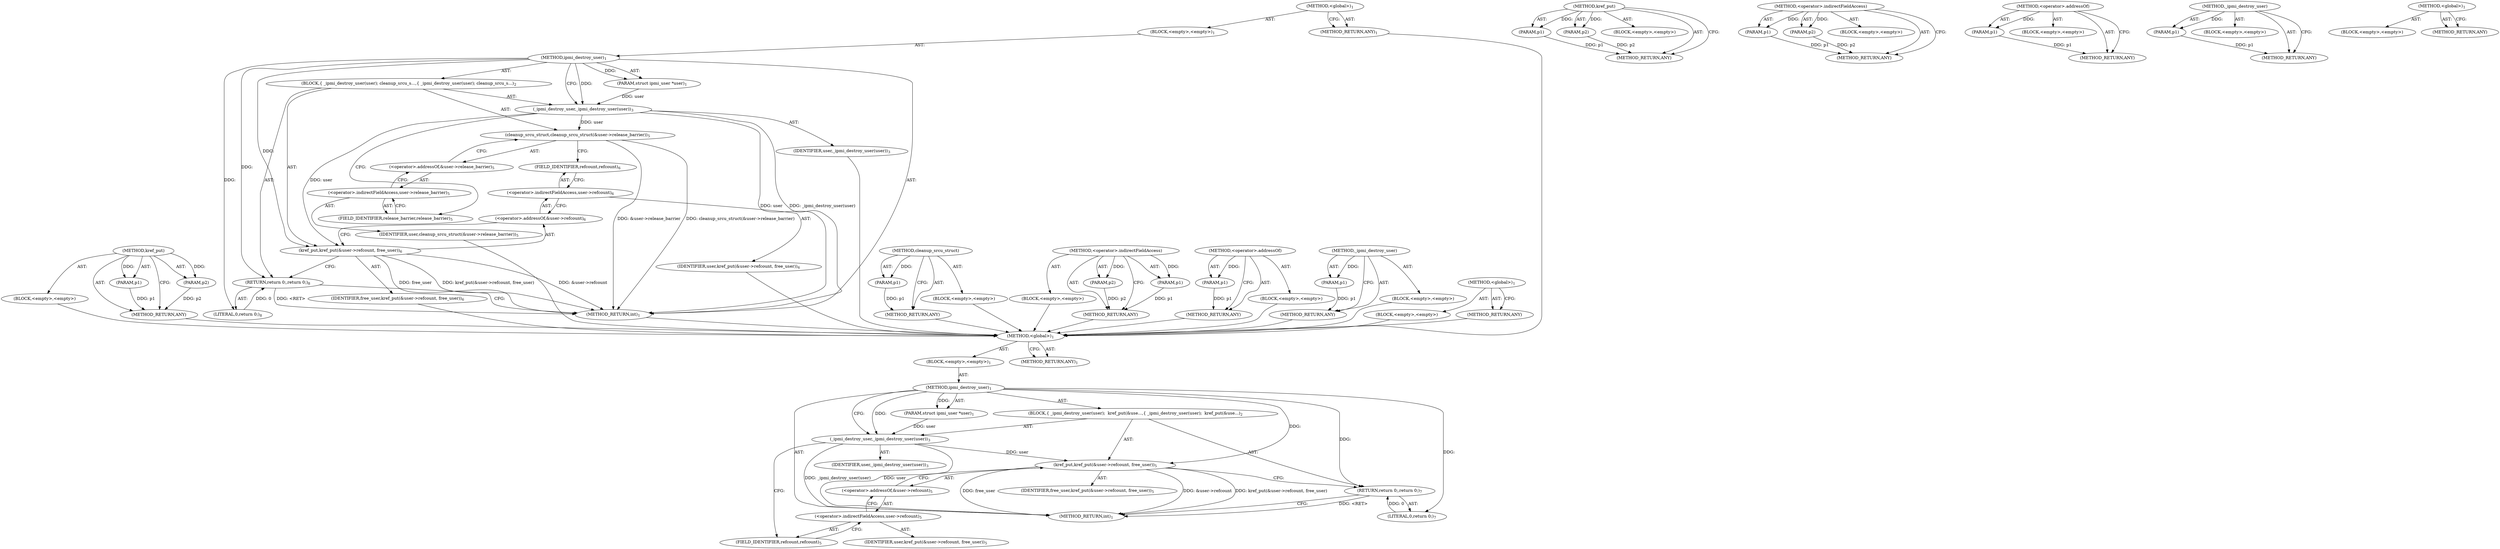 digraph "&lt;global&gt;" {
vulnerable_62 [label=<(METHOD,kref_put)>];
vulnerable_63 [label=<(PARAM,p1)>];
vulnerable_64 [label=<(PARAM,p2)>];
vulnerable_65 [label=<(BLOCK,&lt;empty&gt;,&lt;empty&gt;)>];
vulnerable_66 [label=<(METHOD_RETURN,ANY)>];
vulnerable_6 [label=<(METHOD,&lt;global&gt;)<SUB>1</SUB>>];
vulnerable_7 [label=<(BLOCK,&lt;empty&gt;,&lt;empty&gt;)<SUB>1</SUB>>];
vulnerable_8 [label=<(METHOD,ipmi_destroy_user)<SUB>1</SUB>>];
vulnerable_9 [label=<(PARAM,struct ipmi_user *user)<SUB>1</SUB>>];
vulnerable_10 [label=<(BLOCK,{
 	_ipmi_destroy_user(user);
 
	cleanup_srcu_s...,{
 	_ipmi_destroy_user(user);
 
	cleanup_srcu_s...)<SUB>2</SUB>>];
vulnerable_11 [label=<(_ipmi_destroy_user,_ipmi_destroy_user(user))<SUB>3</SUB>>];
vulnerable_12 [label=<(IDENTIFIER,user,_ipmi_destroy_user(user))<SUB>3</SUB>>];
vulnerable_13 [label=<(cleanup_srcu_struct,cleanup_srcu_struct(&amp;user-&gt;release_barrier))<SUB>5</SUB>>];
vulnerable_14 [label=<(&lt;operator&gt;.addressOf,&amp;user-&gt;release_barrier)<SUB>5</SUB>>];
vulnerable_15 [label=<(&lt;operator&gt;.indirectFieldAccess,user-&gt;release_barrier)<SUB>5</SUB>>];
vulnerable_16 [label=<(IDENTIFIER,user,cleanup_srcu_struct(&amp;user-&gt;release_barrier))<SUB>5</SUB>>];
vulnerable_17 [label=<(FIELD_IDENTIFIER,release_barrier,release_barrier)<SUB>5</SUB>>];
vulnerable_18 [label=<(kref_put,kref_put(&amp;user-&gt;refcount, free_user))<SUB>6</SUB>>];
vulnerable_19 [label=<(&lt;operator&gt;.addressOf,&amp;user-&gt;refcount)<SUB>6</SUB>>];
vulnerable_20 [label=<(&lt;operator&gt;.indirectFieldAccess,user-&gt;refcount)<SUB>6</SUB>>];
vulnerable_21 [label=<(IDENTIFIER,user,kref_put(&amp;user-&gt;refcount, free_user))<SUB>6</SUB>>];
vulnerable_22 [label=<(FIELD_IDENTIFIER,refcount,refcount)<SUB>6</SUB>>];
vulnerable_23 [label=<(IDENTIFIER,free_user,kref_put(&amp;user-&gt;refcount, free_user))<SUB>6</SUB>>];
vulnerable_24 [label=<(RETURN,return 0;,return 0;)<SUB>8</SUB>>];
vulnerable_25 [label=<(LITERAL,0,return 0;)<SUB>8</SUB>>];
vulnerable_26 [label=<(METHOD_RETURN,int)<SUB>1</SUB>>];
vulnerable_28 [label=<(METHOD_RETURN,ANY)<SUB>1</SUB>>];
vulnerable_49 [label=<(METHOD,cleanup_srcu_struct)>];
vulnerable_50 [label=<(PARAM,p1)>];
vulnerable_51 [label=<(BLOCK,&lt;empty&gt;,&lt;empty&gt;)>];
vulnerable_52 [label=<(METHOD_RETURN,ANY)>];
vulnerable_57 [label=<(METHOD,&lt;operator&gt;.indirectFieldAccess)>];
vulnerable_58 [label=<(PARAM,p1)>];
vulnerable_59 [label=<(PARAM,p2)>];
vulnerable_60 [label=<(BLOCK,&lt;empty&gt;,&lt;empty&gt;)>];
vulnerable_61 [label=<(METHOD_RETURN,ANY)>];
vulnerable_53 [label=<(METHOD,&lt;operator&gt;.addressOf)>];
vulnerable_54 [label=<(PARAM,p1)>];
vulnerable_55 [label=<(BLOCK,&lt;empty&gt;,&lt;empty&gt;)>];
vulnerable_56 [label=<(METHOD_RETURN,ANY)>];
vulnerable_45 [label=<(METHOD,_ipmi_destroy_user)>];
vulnerable_46 [label=<(PARAM,p1)>];
vulnerable_47 [label=<(BLOCK,&lt;empty&gt;,&lt;empty&gt;)>];
vulnerable_48 [label=<(METHOD_RETURN,ANY)>];
vulnerable_39 [label=<(METHOD,&lt;global&gt;)<SUB>1</SUB>>];
vulnerable_40 [label=<(BLOCK,&lt;empty&gt;,&lt;empty&gt;)>];
vulnerable_41 [label=<(METHOD_RETURN,ANY)>];
fixed_6 [label=<(METHOD,&lt;global&gt;)<SUB>1</SUB>>];
fixed_7 [label=<(BLOCK,&lt;empty&gt;,&lt;empty&gt;)<SUB>1</SUB>>];
fixed_8 [label=<(METHOD,ipmi_destroy_user)<SUB>1</SUB>>];
fixed_9 [label=<(PARAM,struct ipmi_user *user)<SUB>1</SUB>>];
fixed_10 [label=<(BLOCK,{
 	_ipmi_destroy_user(user);
 
 	kref_put(&amp;use...,{
 	_ipmi_destroy_user(user);
 
 	kref_put(&amp;use...)<SUB>2</SUB>>];
fixed_11 [label=<(_ipmi_destroy_user,_ipmi_destroy_user(user))<SUB>3</SUB>>];
fixed_12 [label=<(IDENTIFIER,user,_ipmi_destroy_user(user))<SUB>3</SUB>>];
fixed_13 [label=<(kref_put,kref_put(&amp;user-&gt;refcount, free_user))<SUB>5</SUB>>];
fixed_14 [label=<(&lt;operator&gt;.addressOf,&amp;user-&gt;refcount)<SUB>5</SUB>>];
fixed_15 [label=<(&lt;operator&gt;.indirectFieldAccess,user-&gt;refcount)<SUB>5</SUB>>];
fixed_16 [label=<(IDENTIFIER,user,kref_put(&amp;user-&gt;refcount, free_user))<SUB>5</SUB>>];
fixed_17 [label=<(FIELD_IDENTIFIER,refcount,refcount)<SUB>5</SUB>>];
fixed_18 [label=<(IDENTIFIER,free_user,kref_put(&amp;user-&gt;refcount, free_user))<SUB>5</SUB>>];
fixed_19 [label=<(RETURN,return 0;,return 0;)<SUB>7</SUB>>];
fixed_20 [label=<(LITERAL,0,return 0;)<SUB>7</SUB>>];
fixed_21 [label=<(METHOD_RETURN,int)<SUB>1</SUB>>];
fixed_23 [label=<(METHOD_RETURN,ANY)<SUB>1</SUB>>];
fixed_44 [label=<(METHOD,kref_put)>];
fixed_45 [label=<(PARAM,p1)>];
fixed_46 [label=<(PARAM,p2)>];
fixed_47 [label=<(BLOCK,&lt;empty&gt;,&lt;empty&gt;)>];
fixed_48 [label=<(METHOD_RETURN,ANY)>];
fixed_53 [label=<(METHOD,&lt;operator&gt;.indirectFieldAccess)>];
fixed_54 [label=<(PARAM,p1)>];
fixed_55 [label=<(PARAM,p2)>];
fixed_56 [label=<(BLOCK,&lt;empty&gt;,&lt;empty&gt;)>];
fixed_57 [label=<(METHOD_RETURN,ANY)>];
fixed_49 [label=<(METHOD,&lt;operator&gt;.addressOf)>];
fixed_50 [label=<(PARAM,p1)>];
fixed_51 [label=<(BLOCK,&lt;empty&gt;,&lt;empty&gt;)>];
fixed_52 [label=<(METHOD_RETURN,ANY)>];
fixed_40 [label=<(METHOD,_ipmi_destroy_user)>];
fixed_41 [label=<(PARAM,p1)>];
fixed_42 [label=<(BLOCK,&lt;empty&gt;,&lt;empty&gt;)>];
fixed_43 [label=<(METHOD_RETURN,ANY)>];
fixed_34 [label=<(METHOD,&lt;global&gt;)<SUB>1</SUB>>];
fixed_35 [label=<(BLOCK,&lt;empty&gt;,&lt;empty&gt;)>];
fixed_36 [label=<(METHOD_RETURN,ANY)>];
vulnerable_62 -> vulnerable_63  [key=0, label="AST: "];
vulnerable_62 -> vulnerable_63  [key=1, label="DDG: "];
vulnerable_62 -> vulnerable_65  [key=0, label="AST: "];
vulnerable_62 -> vulnerable_64  [key=0, label="AST: "];
vulnerable_62 -> vulnerable_64  [key=1, label="DDG: "];
vulnerable_62 -> vulnerable_66  [key=0, label="AST: "];
vulnerable_62 -> vulnerable_66  [key=1, label="CFG: "];
vulnerable_63 -> vulnerable_66  [key=0, label="DDG: p1"];
vulnerable_64 -> vulnerable_66  [key=0, label="DDG: p2"];
vulnerable_65 -> fixed_6  [key=0];
vulnerable_66 -> fixed_6  [key=0];
vulnerable_6 -> vulnerable_7  [key=0, label="AST: "];
vulnerable_6 -> vulnerable_28  [key=0, label="AST: "];
vulnerable_6 -> vulnerable_28  [key=1, label="CFG: "];
vulnerable_7 -> vulnerable_8  [key=0, label="AST: "];
vulnerable_8 -> vulnerable_9  [key=0, label="AST: "];
vulnerable_8 -> vulnerable_9  [key=1, label="DDG: "];
vulnerable_8 -> vulnerable_10  [key=0, label="AST: "];
vulnerable_8 -> vulnerable_26  [key=0, label="AST: "];
vulnerable_8 -> vulnerable_11  [key=0, label="CFG: "];
vulnerable_8 -> vulnerable_11  [key=1, label="DDG: "];
vulnerable_8 -> vulnerable_24  [key=0, label="DDG: "];
vulnerable_8 -> vulnerable_18  [key=0, label="DDG: "];
vulnerable_8 -> vulnerable_25  [key=0, label="DDG: "];
vulnerable_9 -> vulnerable_11  [key=0, label="DDG: user"];
vulnerable_10 -> vulnerable_11  [key=0, label="AST: "];
vulnerable_10 -> vulnerable_13  [key=0, label="AST: "];
vulnerable_10 -> vulnerable_18  [key=0, label="AST: "];
vulnerable_10 -> vulnerable_24  [key=0, label="AST: "];
vulnerable_11 -> vulnerable_12  [key=0, label="AST: "];
vulnerable_11 -> vulnerable_17  [key=0, label="CFG: "];
vulnerable_11 -> vulnerable_26  [key=0, label="DDG: user"];
vulnerable_11 -> vulnerable_26  [key=1, label="DDG: _ipmi_destroy_user(user)"];
vulnerable_11 -> vulnerable_13  [key=0, label="DDG: user"];
vulnerable_11 -> vulnerable_18  [key=0, label="DDG: user"];
vulnerable_12 -> fixed_6  [key=0];
vulnerable_13 -> vulnerable_14  [key=0, label="AST: "];
vulnerable_13 -> vulnerable_22  [key=0, label="CFG: "];
vulnerable_13 -> vulnerable_26  [key=0, label="DDG: &amp;user-&gt;release_barrier"];
vulnerable_13 -> vulnerable_26  [key=1, label="DDG: cleanup_srcu_struct(&amp;user-&gt;release_barrier)"];
vulnerable_14 -> vulnerable_15  [key=0, label="AST: "];
vulnerable_14 -> vulnerable_13  [key=0, label="CFG: "];
vulnerable_15 -> vulnerable_16  [key=0, label="AST: "];
vulnerable_15 -> vulnerable_17  [key=0, label="AST: "];
vulnerable_15 -> vulnerable_14  [key=0, label="CFG: "];
vulnerable_16 -> fixed_6  [key=0];
vulnerable_17 -> vulnerable_15  [key=0, label="CFG: "];
vulnerable_18 -> vulnerable_19  [key=0, label="AST: "];
vulnerable_18 -> vulnerable_23  [key=0, label="AST: "];
vulnerable_18 -> vulnerable_24  [key=0, label="CFG: "];
vulnerable_18 -> vulnerable_26  [key=0, label="DDG: &amp;user-&gt;refcount"];
vulnerable_18 -> vulnerable_26  [key=1, label="DDG: kref_put(&amp;user-&gt;refcount, free_user)"];
vulnerable_18 -> vulnerable_26  [key=2, label="DDG: free_user"];
vulnerable_19 -> vulnerable_20  [key=0, label="AST: "];
vulnerable_19 -> vulnerable_18  [key=0, label="CFG: "];
vulnerable_20 -> vulnerable_21  [key=0, label="AST: "];
vulnerable_20 -> vulnerable_22  [key=0, label="AST: "];
vulnerable_20 -> vulnerable_19  [key=0, label="CFG: "];
vulnerable_21 -> fixed_6  [key=0];
vulnerable_22 -> vulnerable_20  [key=0, label="CFG: "];
vulnerable_23 -> fixed_6  [key=0];
vulnerable_24 -> vulnerable_25  [key=0, label="AST: "];
vulnerable_24 -> vulnerable_26  [key=0, label="CFG: "];
vulnerable_24 -> vulnerable_26  [key=1, label="DDG: &lt;RET&gt;"];
vulnerable_25 -> vulnerable_24  [key=0, label="DDG: 0"];
vulnerable_26 -> fixed_6  [key=0];
vulnerable_28 -> fixed_6  [key=0];
vulnerable_49 -> vulnerable_50  [key=0, label="AST: "];
vulnerable_49 -> vulnerable_50  [key=1, label="DDG: "];
vulnerable_49 -> vulnerable_51  [key=0, label="AST: "];
vulnerable_49 -> vulnerable_52  [key=0, label="AST: "];
vulnerable_49 -> vulnerable_52  [key=1, label="CFG: "];
vulnerable_50 -> vulnerable_52  [key=0, label="DDG: p1"];
vulnerable_51 -> fixed_6  [key=0];
vulnerable_52 -> fixed_6  [key=0];
vulnerable_57 -> vulnerable_58  [key=0, label="AST: "];
vulnerable_57 -> vulnerable_58  [key=1, label="DDG: "];
vulnerable_57 -> vulnerable_60  [key=0, label="AST: "];
vulnerable_57 -> vulnerable_59  [key=0, label="AST: "];
vulnerable_57 -> vulnerable_59  [key=1, label="DDG: "];
vulnerable_57 -> vulnerable_61  [key=0, label="AST: "];
vulnerable_57 -> vulnerable_61  [key=1, label="CFG: "];
vulnerable_58 -> vulnerable_61  [key=0, label="DDG: p1"];
vulnerable_59 -> vulnerable_61  [key=0, label="DDG: p2"];
vulnerable_60 -> fixed_6  [key=0];
vulnerable_61 -> fixed_6  [key=0];
vulnerable_53 -> vulnerable_54  [key=0, label="AST: "];
vulnerable_53 -> vulnerable_54  [key=1, label="DDG: "];
vulnerable_53 -> vulnerable_55  [key=0, label="AST: "];
vulnerable_53 -> vulnerable_56  [key=0, label="AST: "];
vulnerable_53 -> vulnerable_56  [key=1, label="CFG: "];
vulnerable_54 -> vulnerable_56  [key=0, label="DDG: p1"];
vulnerable_55 -> fixed_6  [key=0];
vulnerable_56 -> fixed_6  [key=0];
vulnerable_45 -> vulnerable_46  [key=0, label="AST: "];
vulnerable_45 -> vulnerable_46  [key=1, label="DDG: "];
vulnerable_45 -> vulnerable_47  [key=0, label="AST: "];
vulnerable_45 -> vulnerable_48  [key=0, label="AST: "];
vulnerable_45 -> vulnerable_48  [key=1, label="CFG: "];
vulnerable_46 -> vulnerable_48  [key=0, label="DDG: p1"];
vulnerable_47 -> fixed_6  [key=0];
vulnerable_48 -> fixed_6  [key=0];
vulnerable_39 -> vulnerable_40  [key=0, label="AST: "];
vulnerable_39 -> vulnerable_41  [key=0, label="AST: "];
vulnerable_39 -> vulnerable_41  [key=1, label="CFG: "];
vulnerable_40 -> fixed_6  [key=0];
vulnerable_41 -> fixed_6  [key=0];
fixed_6 -> fixed_7  [key=0, label="AST: "];
fixed_6 -> fixed_23  [key=0, label="AST: "];
fixed_6 -> fixed_23  [key=1, label="CFG: "];
fixed_7 -> fixed_8  [key=0, label="AST: "];
fixed_8 -> fixed_9  [key=0, label="AST: "];
fixed_8 -> fixed_9  [key=1, label="DDG: "];
fixed_8 -> fixed_10  [key=0, label="AST: "];
fixed_8 -> fixed_21  [key=0, label="AST: "];
fixed_8 -> fixed_11  [key=0, label="CFG: "];
fixed_8 -> fixed_11  [key=1, label="DDG: "];
fixed_8 -> fixed_19  [key=0, label="DDG: "];
fixed_8 -> fixed_13  [key=0, label="DDG: "];
fixed_8 -> fixed_20  [key=0, label="DDG: "];
fixed_9 -> fixed_11  [key=0, label="DDG: user"];
fixed_10 -> fixed_11  [key=0, label="AST: "];
fixed_10 -> fixed_13  [key=0, label="AST: "];
fixed_10 -> fixed_19  [key=0, label="AST: "];
fixed_11 -> fixed_12  [key=0, label="AST: "];
fixed_11 -> fixed_17  [key=0, label="CFG: "];
fixed_11 -> fixed_21  [key=0, label="DDG: user"];
fixed_11 -> fixed_21  [key=1, label="DDG: _ipmi_destroy_user(user)"];
fixed_11 -> fixed_13  [key=0, label="DDG: user"];
fixed_13 -> fixed_14  [key=0, label="AST: "];
fixed_13 -> fixed_18  [key=0, label="AST: "];
fixed_13 -> fixed_19  [key=0, label="CFG: "];
fixed_13 -> fixed_21  [key=0, label="DDG: &amp;user-&gt;refcount"];
fixed_13 -> fixed_21  [key=1, label="DDG: kref_put(&amp;user-&gt;refcount, free_user)"];
fixed_13 -> fixed_21  [key=2, label="DDG: free_user"];
fixed_14 -> fixed_15  [key=0, label="AST: "];
fixed_14 -> fixed_13  [key=0, label="CFG: "];
fixed_15 -> fixed_16  [key=0, label="AST: "];
fixed_15 -> fixed_17  [key=0, label="AST: "];
fixed_15 -> fixed_14  [key=0, label="CFG: "];
fixed_17 -> fixed_15  [key=0, label="CFG: "];
fixed_19 -> fixed_20  [key=0, label="AST: "];
fixed_19 -> fixed_21  [key=0, label="CFG: "];
fixed_19 -> fixed_21  [key=1, label="DDG: &lt;RET&gt;"];
fixed_20 -> fixed_19  [key=0, label="DDG: 0"];
fixed_44 -> fixed_45  [key=0, label="AST: "];
fixed_44 -> fixed_45  [key=1, label="DDG: "];
fixed_44 -> fixed_47  [key=0, label="AST: "];
fixed_44 -> fixed_46  [key=0, label="AST: "];
fixed_44 -> fixed_46  [key=1, label="DDG: "];
fixed_44 -> fixed_48  [key=0, label="AST: "];
fixed_44 -> fixed_48  [key=1, label="CFG: "];
fixed_45 -> fixed_48  [key=0, label="DDG: p1"];
fixed_46 -> fixed_48  [key=0, label="DDG: p2"];
fixed_53 -> fixed_54  [key=0, label="AST: "];
fixed_53 -> fixed_54  [key=1, label="DDG: "];
fixed_53 -> fixed_56  [key=0, label="AST: "];
fixed_53 -> fixed_55  [key=0, label="AST: "];
fixed_53 -> fixed_55  [key=1, label="DDG: "];
fixed_53 -> fixed_57  [key=0, label="AST: "];
fixed_53 -> fixed_57  [key=1, label="CFG: "];
fixed_54 -> fixed_57  [key=0, label="DDG: p1"];
fixed_55 -> fixed_57  [key=0, label="DDG: p2"];
fixed_49 -> fixed_50  [key=0, label="AST: "];
fixed_49 -> fixed_50  [key=1, label="DDG: "];
fixed_49 -> fixed_51  [key=0, label="AST: "];
fixed_49 -> fixed_52  [key=0, label="AST: "];
fixed_49 -> fixed_52  [key=1, label="CFG: "];
fixed_50 -> fixed_52  [key=0, label="DDG: p1"];
fixed_40 -> fixed_41  [key=0, label="AST: "];
fixed_40 -> fixed_41  [key=1, label="DDG: "];
fixed_40 -> fixed_42  [key=0, label="AST: "];
fixed_40 -> fixed_43  [key=0, label="AST: "];
fixed_40 -> fixed_43  [key=1, label="CFG: "];
fixed_41 -> fixed_43  [key=0, label="DDG: p1"];
fixed_34 -> fixed_35  [key=0, label="AST: "];
fixed_34 -> fixed_36  [key=0, label="AST: "];
fixed_34 -> fixed_36  [key=1, label="CFG: "];
}
